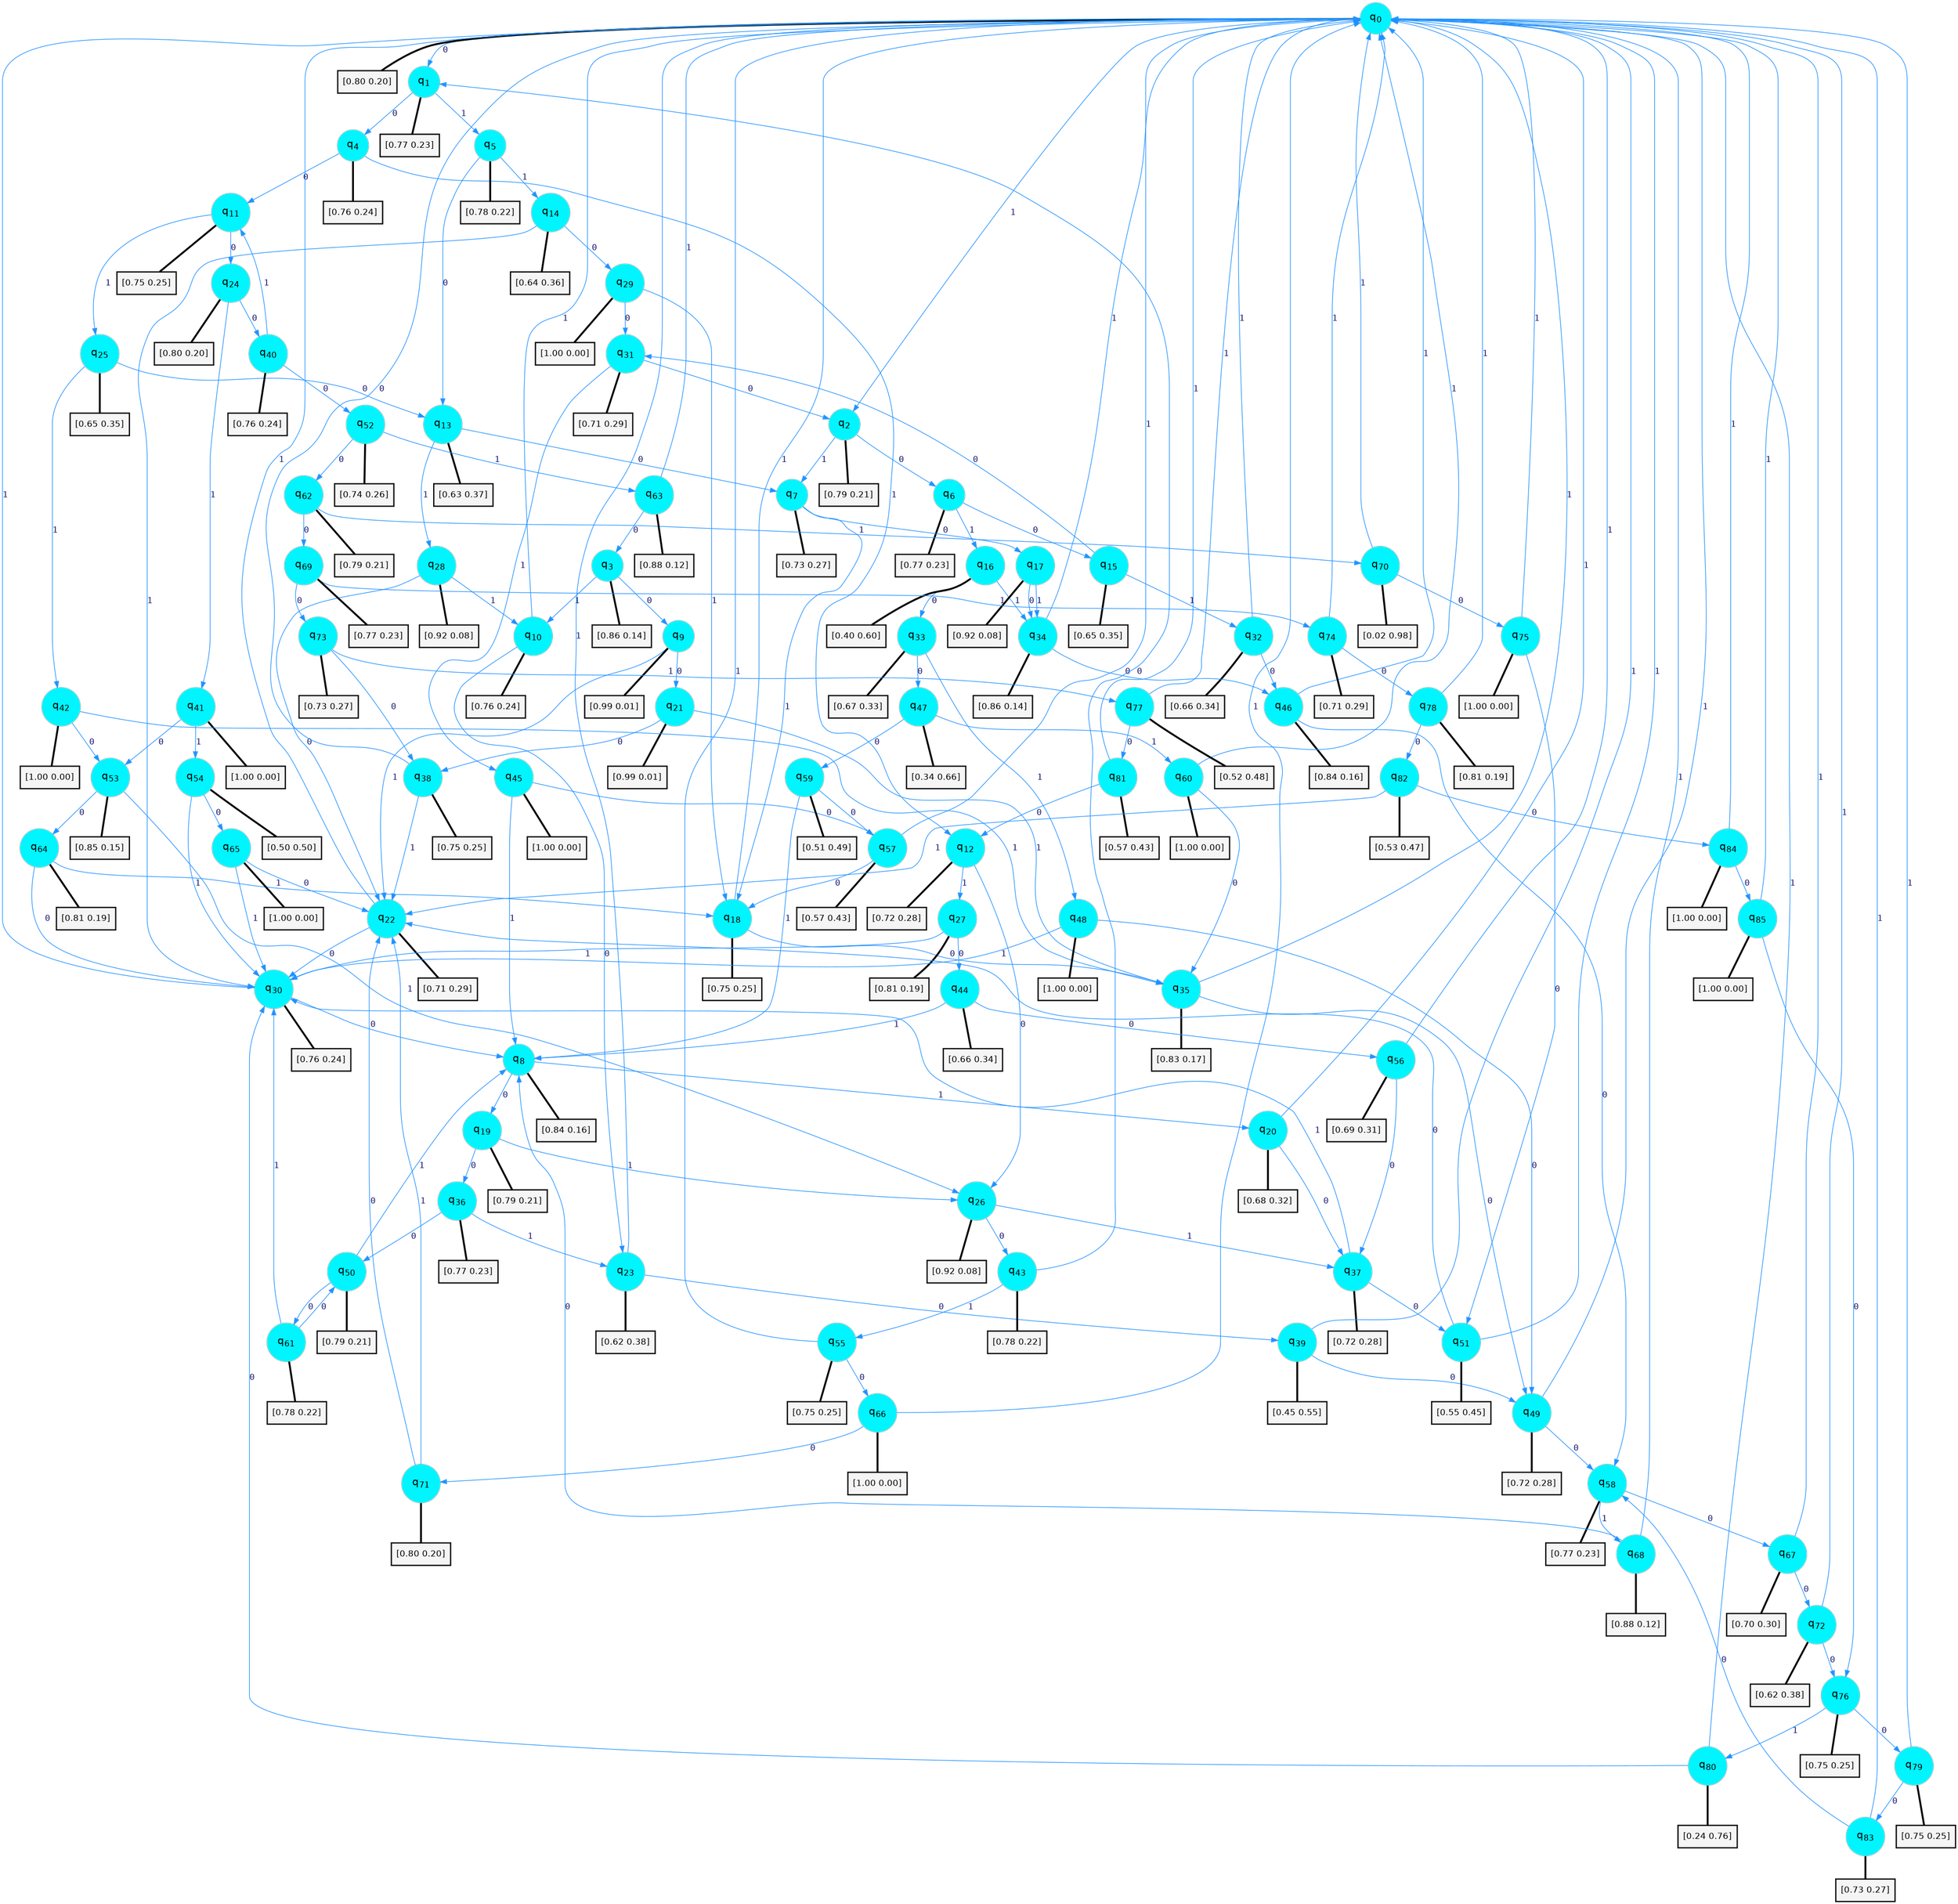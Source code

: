 digraph G {
graph [
bgcolor=transparent, dpi=300, rankdir=TD, size="40,25"];
node [
color=gray, fillcolor=turquoise1, fontcolor=black, fontname=Helvetica, fontsize=16, fontweight=bold, shape=circle, style=filled];
edge [
arrowsize=1, color=dodgerblue1, fontcolor=midnightblue, fontname=courier, fontweight=bold, penwidth=1, style=solid, weight=20];
0[label=<q<SUB>0</SUB>>];
1[label=<q<SUB>1</SUB>>];
2[label=<q<SUB>2</SUB>>];
3[label=<q<SUB>3</SUB>>];
4[label=<q<SUB>4</SUB>>];
5[label=<q<SUB>5</SUB>>];
6[label=<q<SUB>6</SUB>>];
7[label=<q<SUB>7</SUB>>];
8[label=<q<SUB>8</SUB>>];
9[label=<q<SUB>9</SUB>>];
10[label=<q<SUB>10</SUB>>];
11[label=<q<SUB>11</SUB>>];
12[label=<q<SUB>12</SUB>>];
13[label=<q<SUB>13</SUB>>];
14[label=<q<SUB>14</SUB>>];
15[label=<q<SUB>15</SUB>>];
16[label=<q<SUB>16</SUB>>];
17[label=<q<SUB>17</SUB>>];
18[label=<q<SUB>18</SUB>>];
19[label=<q<SUB>19</SUB>>];
20[label=<q<SUB>20</SUB>>];
21[label=<q<SUB>21</SUB>>];
22[label=<q<SUB>22</SUB>>];
23[label=<q<SUB>23</SUB>>];
24[label=<q<SUB>24</SUB>>];
25[label=<q<SUB>25</SUB>>];
26[label=<q<SUB>26</SUB>>];
27[label=<q<SUB>27</SUB>>];
28[label=<q<SUB>28</SUB>>];
29[label=<q<SUB>29</SUB>>];
30[label=<q<SUB>30</SUB>>];
31[label=<q<SUB>31</SUB>>];
32[label=<q<SUB>32</SUB>>];
33[label=<q<SUB>33</SUB>>];
34[label=<q<SUB>34</SUB>>];
35[label=<q<SUB>35</SUB>>];
36[label=<q<SUB>36</SUB>>];
37[label=<q<SUB>37</SUB>>];
38[label=<q<SUB>38</SUB>>];
39[label=<q<SUB>39</SUB>>];
40[label=<q<SUB>40</SUB>>];
41[label=<q<SUB>41</SUB>>];
42[label=<q<SUB>42</SUB>>];
43[label=<q<SUB>43</SUB>>];
44[label=<q<SUB>44</SUB>>];
45[label=<q<SUB>45</SUB>>];
46[label=<q<SUB>46</SUB>>];
47[label=<q<SUB>47</SUB>>];
48[label=<q<SUB>48</SUB>>];
49[label=<q<SUB>49</SUB>>];
50[label=<q<SUB>50</SUB>>];
51[label=<q<SUB>51</SUB>>];
52[label=<q<SUB>52</SUB>>];
53[label=<q<SUB>53</SUB>>];
54[label=<q<SUB>54</SUB>>];
55[label=<q<SUB>55</SUB>>];
56[label=<q<SUB>56</SUB>>];
57[label=<q<SUB>57</SUB>>];
58[label=<q<SUB>58</SUB>>];
59[label=<q<SUB>59</SUB>>];
60[label=<q<SUB>60</SUB>>];
61[label=<q<SUB>61</SUB>>];
62[label=<q<SUB>62</SUB>>];
63[label=<q<SUB>63</SUB>>];
64[label=<q<SUB>64</SUB>>];
65[label=<q<SUB>65</SUB>>];
66[label=<q<SUB>66</SUB>>];
67[label=<q<SUB>67</SUB>>];
68[label=<q<SUB>68</SUB>>];
69[label=<q<SUB>69</SUB>>];
70[label=<q<SUB>70</SUB>>];
71[label=<q<SUB>71</SUB>>];
72[label=<q<SUB>72</SUB>>];
73[label=<q<SUB>73</SUB>>];
74[label=<q<SUB>74</SUB>>];
75[label=<q<SUB>75</SUB>>];
76[label=<q<SUB>76</SUB>>];
77[label=<q<SUB>77</SUB>>];
78[label=<q<SUB>78</SUB>>];
79[label=<q<SUB>79</SUB>>];
80[label=<q<SUB>80</SUB>>];
81[label=<q<SUB>81</SUB>>];
82[label=<q<SUB>82</SUB>>];
83[label=<q<SUB>83</SUB>>];
84[label=<q<SUB>84</SUB>>];
85[label=<q<SUB>85</SUB>>];
86[label="[0.80 0.20]", shape=box,fontcolor=black, fontname=Helvetica, fontsize=14, penwidth=2, fillcolor=whitesmoke,color=black];
87[label="[0.77 0.23]", shape=box,fontcolor=black, fontname=Helvetica, fontsize=14, penwidth=2, fillcolor=whitesmoke,color=black];
88[label="[0.79 0.21]", shape=box,fontcolor=black, fontname=Helvetica, fontsize=14, penwidth=2, fillcolor=whitesmoke,color=black];
89[label="[0.86 0.14]", shape=box,fontcolor=black, fontname=Helvetica, fontsize=14, penwidth=2, fillcolor=whitesmoke,color=black];
90[label="[0.76 0.24]", shape=box,fontcolor=black, fontname=Helvetica, fontsize=14, penwidth=2, fillcolor=whitesmoke,color=black];
91[label="[0.78 0.22]", shape=box,fontcolor=black, fontname=Helvetica, fontsize=14, penwidth=2, fillcolor=whitesmoke,color=black];
92[label="[0.77 0.23]", shape=box,fontcolor=black, fontname=Helvetica, fontsize=14, penwidth=2, fillcolor=whitesmoke,color=black];
93[label="[0.73 0.27]", shape=box,fontcolor=black, fontname=Helvetica, fontsize=14, penwidth=2, fillcolor=whitesmoke,color=black];
94[label="[0.84 0.16]", shape=box,fontcolor=black, fontname=Helvetica, fontsize=14, penwidth=2, fillcolor=whitesmoke,color=black];
95[label="[0.99 0.01]", shape=box,fontcolor=black, fontname=Helvetica, fontsize=14, penwidth=2, fillcolor=whitesmoke,color=black];
96[label="[0.76 0.24]", shape=box,fontcolor=black, fontname=Helvetica, fontsize=14, penwidth=2, fillcolor=whitesmoke,color=black];
97[label="[0.75 0.25]", shape=box,fontcolor=black, fontname=Helvetica, fontsize=14, penwidth=2, fillcolor=whitesmoke,color=black];
98[label="[0.72 0.28]", shape=box,fontcolor=black, fontname=Helvetica, fontsize=14, penwidth=2, fillcolor=whitesmoke,color=black];
99[label="[0.63 0.37]", shape=box,fontcolor=black, fontname=Helvetica, fontsize=14, penwidth=2, fillcolor=whitesmoke,color=black];
100[label="[0.64 0.36]", shape=box,fontcolor=black, fontname=Helvetica, fontsize=14, penwidth=2, fillcolor=whitesmoke,color=black];
101[label="[0.65 0.35]", shape=box,fontcolor=black, fontname=Helvetica, fontsize=14, penwidth=2, fillcolor=whitesmoke,color=black];
102[label="[0.40 0.60]", shape=box,fontcolor=black, fontname=Helvetica, fontsize=14, penwidth=2, fillcolor=whitesmoke,color=black];
103[label="[0.92 0.08]", shape=box,fontcolor=black, fontname=Helvetica, fontsize=14, penwidth=2, fillcolor=whitesmoke,color=black];
104[label="[0.75 0.25]", shape=box,fontcolor=black, fontname=Helvetica, fontsize=14, penwidth=2, fillcolor=whitesmoke,color=black];
105[label="[0.79 0.21]", shape=box,fontcolor=black, fontname=Helvetica, fontsize=14, penwidth=2, fillcolor=whitesmoke,color=black];
106[label="[0.68 0.32]", shape=box,fontcolor=black, fontname=Helvetica, fontsize=14, penwidth=2, fillcolor=whitesmoke,color=black];
107[label="[0.99 0.01]", shape=box,fontcolor=black, fontname=Helvetica, fontsize=14, penwidth=2, fillcolor=whitesmoke,color=black];
108[label="[0.71 0.29]", shape=box,fontcolor=black, fontname=Helvetica, fontsize=14, penwidth=2, fillcolor=whitesmoke,color=black];
109[label="[0.62 0.38]", shape=box,fontcolor=black, fontname=Helvetica, fontsize=14, penwidth=2, fillcolor=whitesmoke,color=black];
110[label="[0.80 0.20]", shape=box,fontcolor=black, fontname=Helvetica, fontsize=14, penwidth=2, fillcolor=whitesmoke,color=black];
111[label="[0.65 0.35]", shape=box,fontcolor=black, fontname=Helvetica, fontsize=14, penwidth=2, fillcolor=whitesmoke,color=black];
112[label="[0.92 0.08]", shape=box,fontcolor=black, fontname=Helvetica, fontsize=14, penwidth=2, fillcolor=whitesmoke,color=black];
113[label="[0.81 0.19]", shape=box,fontcolor=black, fontname=Helvetica, fontsize=14, penwidth=2, fillcolor=whitesmoke,color=black];
114[label="[0.92 0.08]", shape=box,fontcolor=black, fontname=Helvetica, fontsize=14, penwidth=2, fillcolor=whitesmoke,color=black];
115[label="[1.00 0.00]", shape=box,fontcolor=black, fontname=Helvetica, fontsize=14, penwidth=2, fillcolor=whitesmoke,color=black];
116[label="[0.76 0.24]", shape=box,fontcolor=black, fontname=Helvetica, fontsize=14, penwidth=2, fillcolor=whitesmoke,color=black];
117[label="[0.71 0.29]", shape=box,fontcolor=black, fontname=Helvetica, fontsize=14, penwidth=2, fillcolor=whitesmoke,color=black];
118[label="[0.66 0.34]", shape=box,fontcolor=black, fontname=Helvetica, fontsize=14, penwidth=2, fillcolor=whitesmoke,color=black];
119[label="[0.67 0.33]", shape=box,fontcolor=black, fontname=Helvetica, fontsize=14, penwidth=2, fillcolor=whitesmoke,color=black];
120[label="[0.86 0.14]", shape=box,fontcolor=black, fontname=Helvetica, fontsize=14, penwidth=2, fillcolor=whitesmoke,color=black];
121[label="[0.83 0.17]", shape=box,fontcolor=black, fontname=Helvetica, fontsize=14, penwidth=2, fillcolor=whitesmoke,color=black];
122[label="[0.77 0.23]", shape=box,fontcolor=black, fontname=Helvetica, fontsize=14, penwidth=2, fillcolor=whitesmoke,color=black];
123[label="[0.72 0.28]", shape=box,fontcolor=black, fontname=Helvetica, fontsize=14, penwidth=2, fillcolor=whitesmoke,color=black];
124[label="[0.75 0.25]", shape=box,fontcolor=black, fontname=Helvetica, fontsize=14, penwidth=2, fillcolor=whitesmoke,color=black];
125[label="[0.45 0.55]", shape=box,fontcolor=black, fontname=Helvetica, fontsize=14, penwidth=2, fillcolor=whitesmoke,color=black];
126[label="[0.76 0.24]", shape=box,fontcolor=black, fontname=Helvetica, fontsize=14, penwidth=2, fillcolor=whitesmoke,color=black];
127[label="[1.00 0.00]", shape=box,fontcolor=black, fontname=Helvetica, fontsize=14, penwidth=2, fillcolor=whitesmoke,color=black];
128[label="[1.00 0.00]", shape=box,fontcolor=black, fontname=Helvetica, fontsize=14, penwidth=2, fillcolor=whitesmoke,color=black];
129[label="[0.78 0.22]", shape=box,fontcolor=black, fontname=Helvetica, fontsize=14, penwidth=2, fillcolor=whitesmoke,color=black];
130[label="[0.66 0.34]", shape=box,fontcolor=black, fontname=Helvetica, fontsize=14, penwidth=2, fillcolor=whitesmoke,color=black];
131[label="[1.00 0.00]", shape=box,fontcolor=black, fontname=Helvetica, fontsize=14, penwidth=2, fillcolor=whitesmoke,color=black];
132[label="[0.84 0.16]", shape=box,fontcolor=black, fontname=Helvetica, fontsize=14, penwidth=2, fillcolor=whitesmoke,color=black];
133[label="[0.34 0.66]", shape=box,fontcolor=black, fontname=Helvetica, fontsize=14, penwidth=2, fillcolor=whitesmoke,color=black];
134[label="[1.00 0.00]", shape=box,fontcolor=black, fontname=Helvetica, fontsize=14, penwidth=2, fillcolor=whitesmoke,color=black];
135[label="[0.72 0.28]", shape=box,fontcolor=black, fontname=Helvetica, fontsize=14, penwidth=2, fillcolor=whitesmoke,color=black];
136[label="[0.79 0.21]", shape=box,fontcolor=black, fontname=Helvetica, fontsize=14, penwidth=2, fillcolor=whitesmoke,color=black];
137[label="[0.55 0.45]", shape=box,fontcolor=black, fontname=Helvetica, fontsize=14, penwidth=2, fillcolor=whitesmoke,color=black];
138[label="[0.74 0.26]", shape=box,fontcolor=black, fontname=Helvetica, fontsize=14, penwidth=2, fillcolor=whitesmoke,color=black];
139[label="[0.85 0.15]", shape=box,fontcolor=black, fontname=Helvetica, fontsize=14, penwidth=2, fillcolor=whitesmoke,color=black];
140[label="[0.50 0.50]", shape=box,fontcolor=black, fontname=Helvetica, fontsize=14, penwidth=2, fillcolor=whitesmoke,color=black];
141[label="[0.75 0.25]", shape=box,fontcolor=black, fontname=Helvetica, fontsize=14, penwidth=2, fillcolor=whitesmoke,color=black];
142[label="[0.69 0.31]", shape=box,fontcolor=black, fontname=Helvetica, fontsize=14, penwidth=2, fillcolor=whitesmoke,color=black];
143[label="[0.57 0.43]", shape=box,fontcolor=black, fontname=Helvetica, fontsize=14, penwidth=2, fillcolor=whitesmoke,color=black];
144[label="[0.77 0.23]", shape=box,fontcolor=black, fontname=Helvetica, fontsize=14, penwidth=2, fillcolor=whitesmoke,color=black];
145[label="[0.51 0.49]", shape=box,fontcolor=black, fontname=Helvetica, fontsize=14, penwidth=2, fillcolor=whitesmoke,color=black];
146[label="[1.00 0.00]", shape=box,fontcolor=black, fontname=Helvetica, fontsize=14, penwidth=2, fillcolor=whitesmoke,color=black];
147[label="[0.78 0.22]", shape=box,fontcolor=black, fontname=Helvetica, fontsize=14, penwidth=2, fillcolor=whitesmoke,color=black];
148[label="[0.79 0.21]", shape=box,fontcolor=black, fontname=Helvetica, fontsize=14, penwidth=2, fillcolor=whitesmoke,color=black];
149[label="[0.88 0.12]", shape=box,fontcolor=black, fontname=Helvetica, fontsize=14, penwidth=2, fillcolor=whitesmoke,color=black];
150[label="[0.81 0.19]", shape=box,fontcolor=black, fontname=Helvetica, fontsize=14, penwidth=2, fillcolor=whitesmoke,color=black];
151[label="[1.00 0.00]", shape=box,fontcolor=black, fontname=Helvetica, fontsize=14, penwidth=2, fillcolor=whitesmoke,color=black];
152[label="[1.00 0.00]", shape=box,fontcolor=black, fontname=Helvetica, fontsize=14, penwidth=2, fillcolor=whitesmoke,color=black];
153[label="[0.70 0.30]", shape=box,fontcolor=black, fontname=Helvetica, fontsize=14, penwidth=2, fillcolor=whitesmoke,color=black];
154[label="[0.88 0.12]", shape=box,fontcolor=black, fontname=Helvetica, fontsize=14, penwidth=2, fillcolor=whitesmoke,color=black];
155[label="[0.77 0.23]", shape=box,fontcolor=black, fontname=Helvetica, fontsize=14, penwidth=2, fillcolor=whitesmoke,color=black];
156[label="[0.02 0.98]", shape=box,fontcolor=black, fontname=Helvetica, fontsize=14, penwidth=2, fillcolor=whitesmoke,color=black];
157[label="[0.80 0.20]", shape=box,fontcolor=black, fontname=Helvetica, fontsize=14, penwidth=2, fillcolor=whitesmoke,color=black];
158[label="[0.62 0.38]", shape=box,fontcolor=black, fontname=Helvetica, fontsize=14, penwidth=2, fillcolor=whitesmoke,color=black];
159[label="[0.73 0.27]", shape=box,fontcolor=black, fontname=Helvetica, fontsize=14, penwidth=2, fillcolor=whitesmoke,color=black];
160[label="[0.71 0.29]", shape=box,fontcolor=black, fontname=Helvetica, fontsize=14, penwidth=2, fillcolor=whitesmoke,color=black];
161[label="[1.00 0.00]", shape=box,fontcolor=black, fontname=Helvetica, fontsize=14, penwidth=2, fillcolor=whitesmoke,color=black];
162[label="[0.75 0.25]", shape=box,fontcolor=black, fontname=Helvetica, fontsize=14, penwidth=2, fillcolor=whitesmoke,color=black];
163[label="[0.52 0.48]", shape=box,fontcolor=black, fontname=Helvetica, fontsize=14, penwidth=2, fillcolor=whitesmoke,color=black];
164[label="[0.81 0.19]", shape=box,fontcolor=black, fontname=Helvetica, fontsize=14, penwidth=2, fillcolor=whitesmoke,color=black];
165[label="[0.75 0.25]", shape=box,fontcolor=black, fontname=Helvetica, fontsize=14, penwidth=2, fillcolor=whitesmoke,color=black];
166[label="[0.24 0.76]", shape=box,fontcolor=black, fontname=Helvetica, fontsize=14, penwidth=2, fillcolor=whitesmoke,color=black];
167[label="[0.57 0.43]", shape=box,fontcolor=black, fontname=Helvetica, fontsize=14, penwidth=2, fillcolor=whitesmoke,color=black];
168[label="[0.53 0.47]", shape=box,fontcolor=black, fontname=Helvetica, fontsize=14, penwidth=2, fillcolor=whitesmoke,color=black];
169[label="[0.73 0.27]", shape=box,fontcolor=black, fontname=Helvetica, fontsize=14, penwidth=2, fillcolor=whitesmoke,color=black];
170[label="[1.00 0.00]", shape=box,fontcolor=black, fontname=Helvetica, fontsize=14, penwidth=2, fillcolor=whitesmoke,color=black];
171[label="[1.00 0.00]", shape=box,fontcolor=black, fontname=Helvetica, fontsize=14, penwidth=2, fillcolor=whitesmoke,color=black];
0->1 [label=0];
0->2 [label=1];
0->86 [arrowhead=none, penwidth=3,color=black];
1->4 [label=0];
1->5 [label=1];
1->87 [arrowhead=none, penwidth=3,color=black];
2->6 [label=0];
2->7 [label=1];
2->88 [arrowhead=none, penwidth=3,color=black];
3->9 [label=0];
3->10 [label=1];
3->89 [arrowhead=none, penwidth=3,color=black];
4->11 [label=0];
4->12 [label=1];
4->90 [arrowhead=none, penwidth=3,color=black];
5->13 [label=0];
5->14 [label=1];
5->91 [arrowhead=none, penwidth=3,color=black];
6->15 [label=0];
6->16 [label=1];
6->92 [arrowhead=none, penwidth=3,color=black];
7->17 [label=0];
7->18 [label=1];
7->93 [arrowhead=none, penwidth=3,color=black];
8->19 [label=0];
8->20 [label=1];
8->94 [arrowhead=none, penwidth=3,color=black];
9->21 [label=0];
9->22 [label=1];
9->95 [arrowhead=none, penwidth=3,color=black];
10->23 [label=0];
10->0 [label=1];
10->96 [arrowhead=none, penwidth=3,color=black];
11->24 [label=0];
11->25 [label=1];
11->97 [arrowhead=none, penwidth=3,color=black];
12->26 [label=0];
12->27 [label=1];
12->98 [arrowhead=none, penwidth=3,color=black];
13->7 [label=0];
13->28 [label=1];
13->99 [arrowhead=none, penwidth=3,color=black];
14->29 [label=0];
14->30 [label=1];
14->100 [arrowhead=none, penwidth=3,color=black];
15->31 [label=0];
15->32 [label=1];
15->101 [arrowhead=none, penwidth=3,color=black];
16->33 [label=0];
16->34 [label=1];
16->102 [arrowhead=none, penwidth=3,color=black];
17->34 [label=0];
17->34 [label=1];
17->103 [arrowhead=none, penwidth=3,color=black];
18->35 [label=0];
18->0 [label=1];
18->104 [arrowhead=none, penwidth=3,color=black];
19->36 [label=0];
19->26 [label=1];
19->105 [arrowhead=none, penwidth=3,color=black];
20->37 [label=0];
20->0 [label=1];
20->106 [arrowhead=none, penwidth=3,color=black];
21->38 [label=0];
21->35 [label=1];
21->107 [arrowhead=none, penwidth=3,color=black];
22->30 [label=0];
22->0 [label=1];
22->108 [arrowhead=none, penwidth=3,color=black];
23->39 [label=0];
23->0 [label=1];
23->109 [arrowhead=none, penwidth=3,color=black];
24->40 [label=0];
24->41 [label=1];
24->110 [arrowhead=none, penwidth=3,color=black];
25->13 [label=0];
25->42 [label=1];
25->111 [arrowhead=none, penwidth=3,color=black];
26->43 [label=0];
26->37 [label=1];
26->112 [arrowhead=none, penwidth=3,color=black];
27->44 [label=0];
27->30 [label=1];
27->113 [arrowhead=none, penwidth=3,color=black];
28->22 [label=0];
28->10 [label=1];
28->114 [arrowhead=none, penwidth=3,color=black];
29->31 [label=0];
29->18 [label=1];
29->115 [arrowhead=none, penwidth=3,color=black];
30->8 [label=0];
30->0 [label=1];
30->116 [arrowhead=none, penwidth=3,color=black];
31->2 [label=0];
31->45 [label=1];
31->117 [arrowhead=none, penwidth=3,color=black];
32->46 [label=0];
32->0 [label=1];
32->118 [arrowhead=none, penwidth=3,color=black];
33->47 [label=0];
33->48 [label=1];
33->119 [arrowhead=none, penwidth=3,color=black];
34->46 [label=0];
34->0 [label=1];
34->120 [arrowhead=none, penwidth=3,color=black];
35->49 [label=0];
35->0 [label=1];
35->121 [arrowhead=none, penwidth=3,color=black];
36->50 [label=0];
36->23 [label=1];
36->122 [arrowhead=none, penwidth=3,color=black];
37->51 [label=0];
37->30 [label=1];
37->123 [arrowhead=none, penwidth=3,color=black];
38->0 [label=0];
38->22 [label=1];
38->124 [arrowhead=none, penwidth=3,color=black];
39->49 [label=0];
39->0 [label=1];
39->125 [arrowhead=none, penwidth=3,color=black];
40->52 [label=0];
40->11 [label=1];
40->126 [arrowhead=none, penwidth=3,color=black];
41->53 [label=0];
41->54 [label=1];
41->127 [arrowhead=none, penwidth=3,color=black];
42->53 [label=0];
42->35 [label=1];
42->128 [arrowhead=none, penwidth=3,color=black];
43->1 [label=0];
43->55 [label=1];
43->129 [arrowhead=none, penwidth=3,color=black];
44->56 [label=0];
44->8 [label=1];
44->130 [arrowhead=none, penwidth=3,color=black];
45->57 [label=0];
45->8 [label=1];
45->131 [arrowhead=none, penwidth=3,color=black];
46->58 [label=0];
46->0 [label=1];
46->132 [arrowhead=none, penwidth=3,color=black];
47->59 [label=0];
47->60 [label=1];
47->133 [arrowhead=none, penwidth=3,color=black];
48->49 [label=0];
48->30 [label=1];
48->134 [arrowhead=none, penwidth=3,color=black];
49->58 [label=0];
49->0 [label=1];
49->135 [arrowhead=none, penwidth=3,color=black];
50->61 [label=0];
50->8 [label=1];
50->136 [arrowhead=none, penwidth=3,color=black];
51->22 [label=0];
51->0 [label=1];
51->137 [arrowhead=none, penwidth=3,color=black];
52->62 [label=0];
52->63 [label=1];
52->138 [arrowhead=none, penwidth=3,color=black];
53->64 [label=0];
53->26 [label=1];
53->139 [arrowhead=none, penwidth=3,color=black];
54->65 [label=0];
54->30 [label=1];
54->140 [arrowhead=none, penwidth=3,color=black];
55->66 [label=0];
55->0 [label=1];
55->141 [arrowhead=none, penwidth=3,color=black];
56->37 [label=0];
56->0 [label=1];
56->142 [arrowhead=none, penwidth=3,color=black];
57->18 [label=0];
57->0 [label=1];
57->143 [arrowhead=none, penwidth=3,color=black];
58->67 [label=0];
58->68 [label=1];
58->144 [arrowhead=none, penwidth=3,color=black];
59->57 [label=0];
59->8 [label=1];
59->145 [arrowhead=none, penwidth=3,color=black];
60->35 [label=0];
60->0 [label=1];
60->146 [arrowhead=none, penwidth=3,color=black];
61->50 [label=0];
61->30 [label=1];
61->147 [arrowhead=none, penwidth=3,color=black];
62->69 [label=0];
62->70 [label=1];
62->148 [arrowhead=none, penwidth=3,color=black];
63->3 [label=0];
63->0 [label=1];
63->149 [arrowhead=none, penwidth=3,color=black];
64->30 [label=0];
64->18 [label=1];
64->150 [arrowhead=none, penwidth=3,color=black];
65->22 [label=0];
65->30 [label=1];
65->151 [arrowhead=none, penwidth=3,color=black];
66->71 [label=0];
66->0 [label=1];
66->152 [arrowhead=none, penwidth=3,color=black];
67->72 [label=0];
67->0 [label=1];
67->153 [arrowhead=none, penwidth=3,color=black];
68->8 [label=0];
68->0 [label=1];
68->154 [arrowhead=none, penwidth=3,color=black];
69->73 [label=0];
69->74 [label=1];
69->155 [arrowhead=none, penwidth=3,color=black];
70->75 [label=0];
70->0 [label=1];
70->156 [arrowhead=none, penwidth=3,color=black];
71->22 [label=0];
71->22 [label=1];
71->157 [arrowhead=none, penwidth=3,color=black];
72->76 [label=0];
72->0 [label=1];
72->158 [arrowhead=none, penwidth=3,color=black];
73->38 [label=0];
73->77 [label=1];
73->159 [arrowhead=none, penwidth=3,color=black];
74->78 [label=0];
74->0 [label=1];
74->160 [arrowhead=none, penwidth=3,color=black];
75->51 [label=0];
75->0 [label=1];
75->161 [arrowhead=none, penwidth=3,color=black];
76->79 [label=0];
76->80 [label=1];
76->162 [arrowhead=none, penwidth=3,color=black];
77->81 [label=0];
77->0 [label=1];
77->163 [arrowhead=none, penwidth=3,color=black];
78->82 [label=0];
78->0 [label=1];
78->164 [arrowhead=none, penwidth=3,color=black];
79->83 [label=0];
79->0 [label=1];
79->165 [arrowhead=none, penwidth=3,color=black];
80->30 [label=0];
80->0 [label=1];
80->166 [arrowhead=none, penwidth=3,color=black];
81->12 [label=0];
81->0 [label=1];
81->167 [arrowhead=none, penwidth=3,color=black];
82->84 [label=0];
82->22 [label=1];
82->168 [arrowhead=none, penwidth=3,color=black];
83->58 [label=0];
83->0 [label=1];
83->169 [arrowhead=none, penwidth=3,color=black];
84->85 [label=0];
84->0 [label=1];
84->170 [arrowhead=none, penwidth=3,color=black];
85->76 [label=0];
85->0 [label=1];
85->171 [arrowhead=none, penwidth=3,color=black];
}
